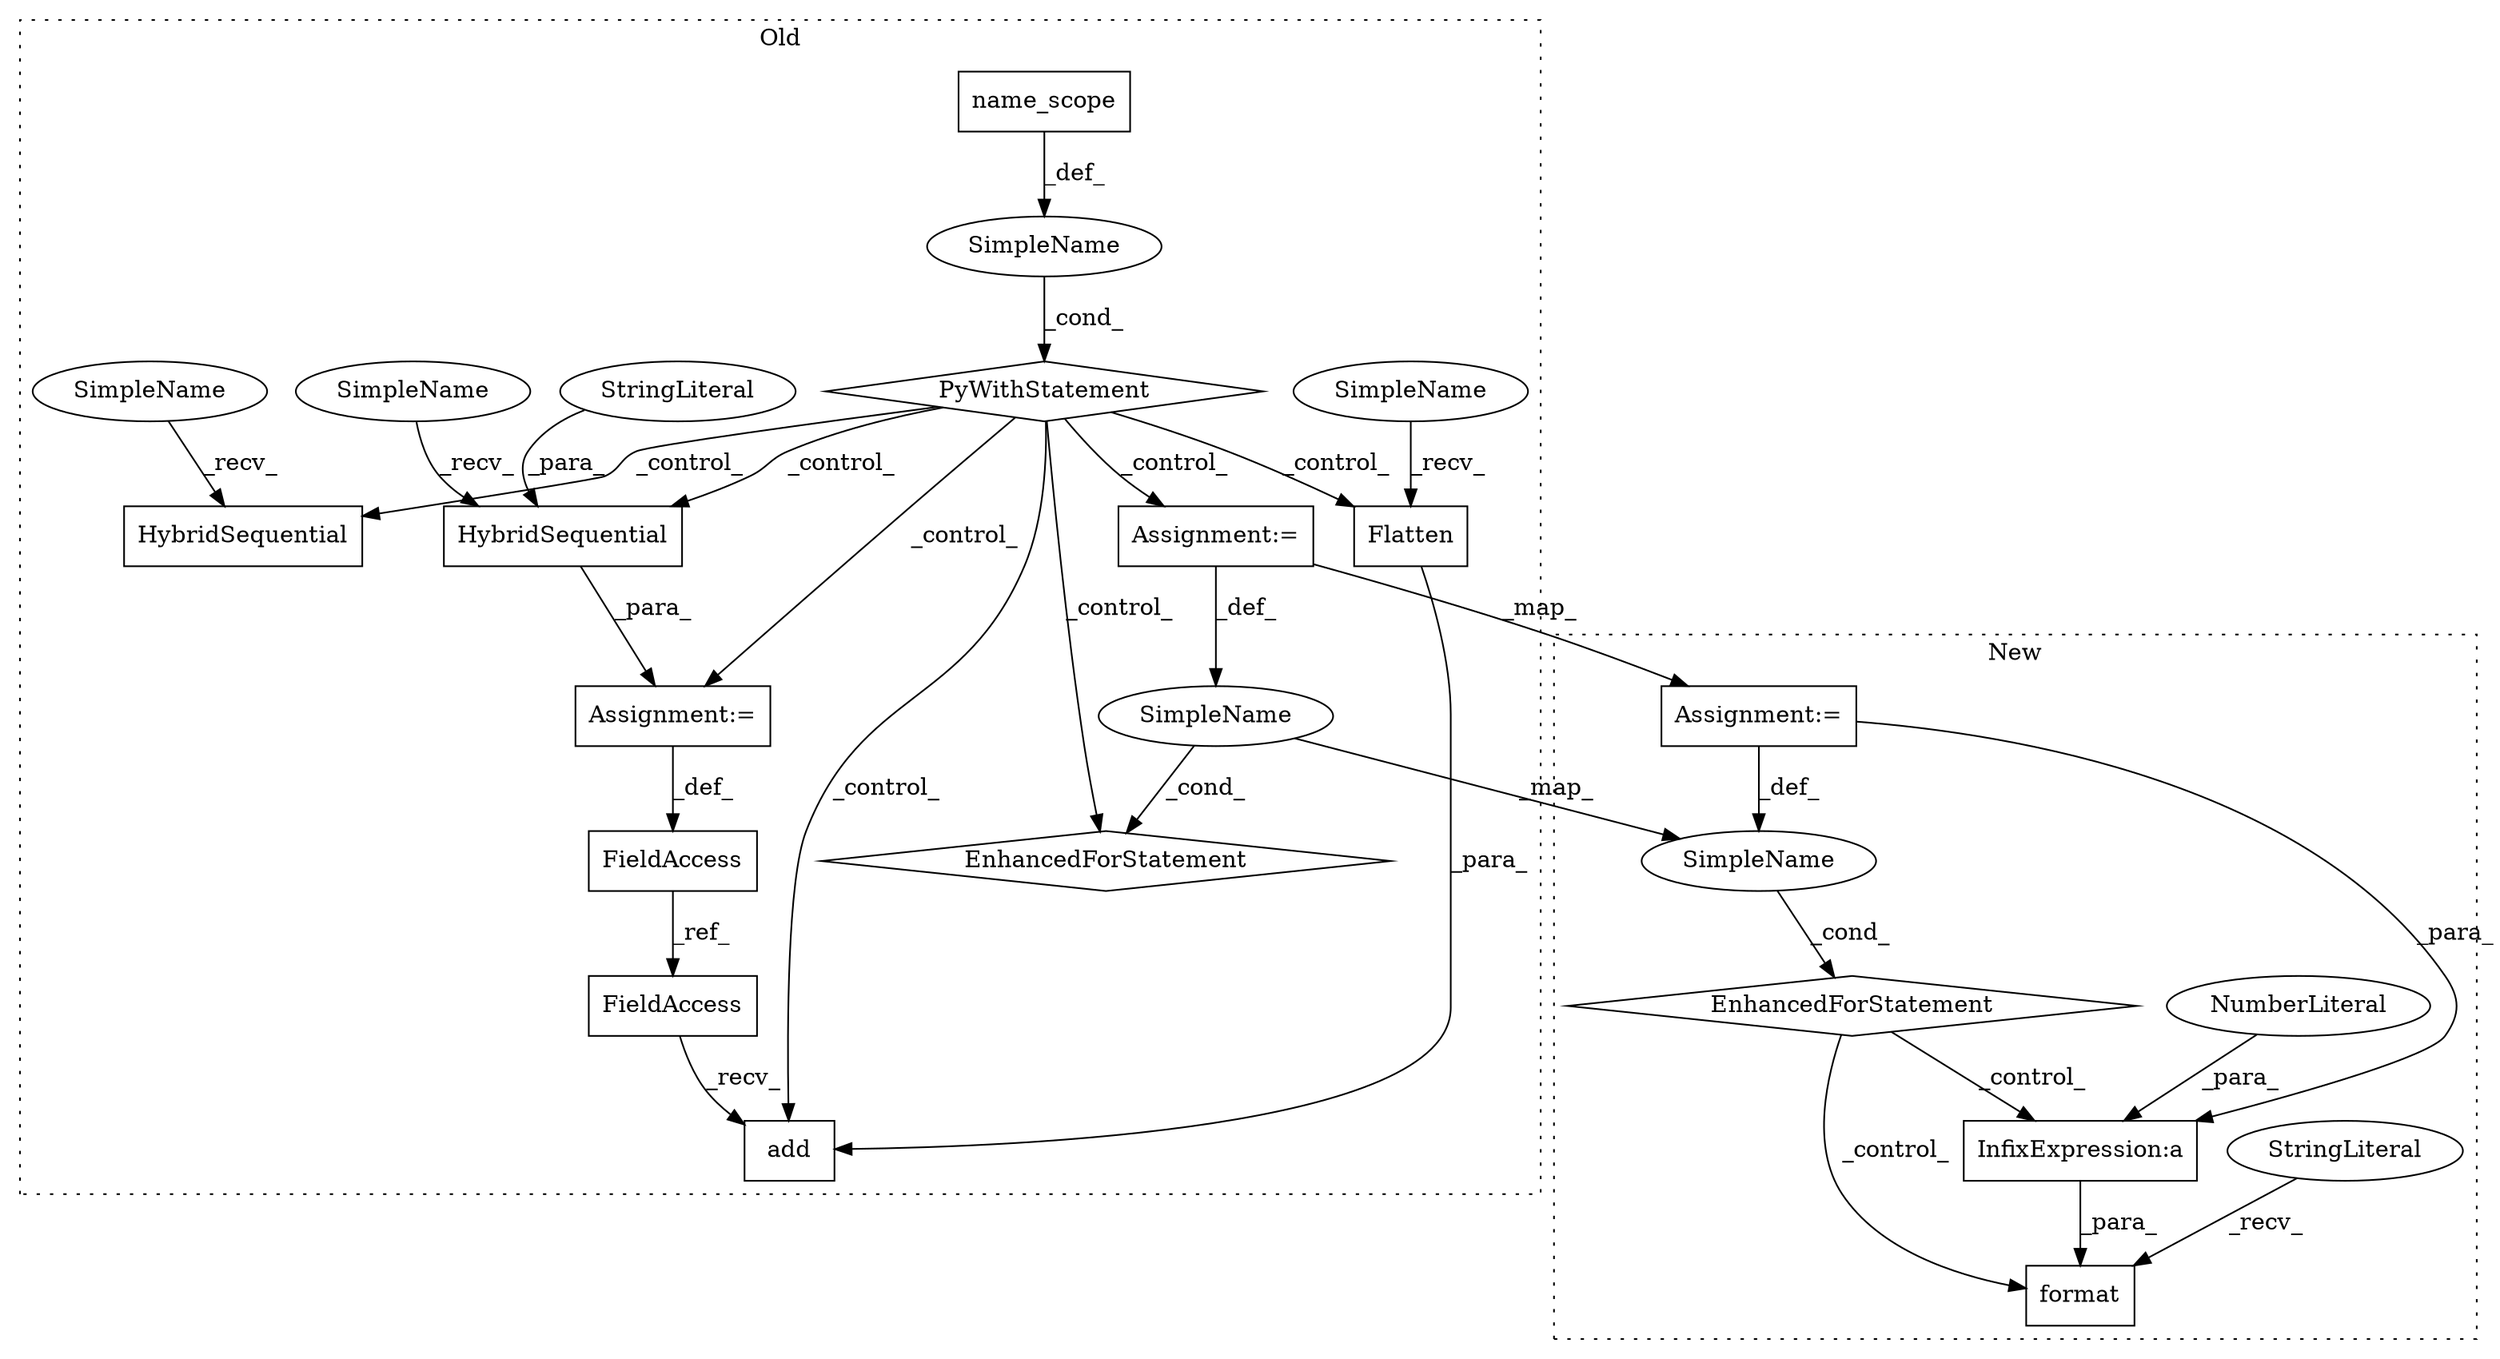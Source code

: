 digraph G {
subgraph cluster0 {
1 [label="name_scope" a="32" s="3375" l="12" shape="box"];
3 [label="PyWithStatement" a="104" s="3360,3387" l="10,2" shape="diamond"];
4 [label="EnhancedForStatement" a="70" s="3584,3697" l="69,2" shape="diamond"];
5 [label="SimpleName" a="42" s="" l="" shape="ellipse"];
9 [label="Assignment:=" a="7" s="3584,3697" l="69,2" shape="box"];
11 [label="SimpleName" a="42" s="3657" l="18" shape="ellipse"];
14 [label="add" a="32" s="4848,4864" l="4,1" shape="box"];
15 [label="Flatten" a="32" s="4855" l="9" shape="box"];
16 [label="FieldAccess" a="22" s="4793" l="11" shape="box"];
17 [label="HybridSequential" a="32" s="4808,4827" l="17,1" shape="box"];
18 [label="HybridSequential" a="32" s="3414,3433" l="17,1" shape="box"];
19 [label="StringLiteral" a="45" s="4825" l="2" shape="ellipse"];
20 [label="Assignment:=" a="7" s="4804" l="1" shape="box"];
21 [label="SimpleName" a="42" s="4852" l="2" shape="ellipse"];
22 [label="SimpleName" a="42" s="3411" l="2" shape="ellipse"];
23 [label="SimpleName" a="42" s="4805" l="2" shape="ellipse"];
24 [label="FieldAccess" a="22" s="4836" l="11" shape="box"];
label = "Old";
style="dotted";
}
subgraph cluster1 {
2 [label="EnhancedForStatement" a="70" s="3406,3513" l="63,2" shape="diamond"];
6 [label="format" a="32" s="3997,4009" l="7,1" shape="box"];
7 [label="StringLiteral" a="45" s="3988" l="8" shape="ellipse"];
8 [label="Assignment:=" a="7" s="3406,3513" l="63,2" shape="box"];
10 [label="SimpleName" a="42" s="3473" l="18" shape="ellipse"];
12 [label="InfixExpression:a" a="27" s="4005" l="3" shape="box"];
13 [label="NumberLiteral" a="34" s="4008" l="1" shape="ellipse"];
label = "New";
style="dotted";
}
1 -> 5 [label="_def_"];
2 -> 12 [label="_control_"];
2 -> 6 [label="_control_"];
3 -> 14 [label="_control_"];
3 -> 15 [label="_control_"];
3 -> 4 [label="_control_"];
3 -> 9 [label="_control_"];
3 -> 17 [label="_control_"];
3 -> 18 [label="_control_"];
3 -> 20 [label="_control_"];
5 -> 3 [label="_cond_"];
7 -> 6 [label="_recv_"];
8 -> 12 [label="_para_"];
8 -> 10 [label="_def_"];
9 -> 8 [label="_map_"];
9 -> 11 [label="_def_"];
10 -> 2 [label="_cond_"];
11 -> 10 [label="_map_"];
11 -> 4 [label="_cond_"];
12 -> 6 [label="_para_"];
13 -> 12 [label="_para_"];
15 -> 14 [label="_para_"];
16 -> 24 [label="_ref_"];
17 -> 20 [label="_para_"];
19 -> 17 [label="_para_"];
20 -> 16 [label="_def_"];
21 -> 15 [label="_recv_"];
22 -> 18 [label="_recv_"];
23 -> 17 [label="_recv_"];
24 -> 14 [label="_recv_"];
}